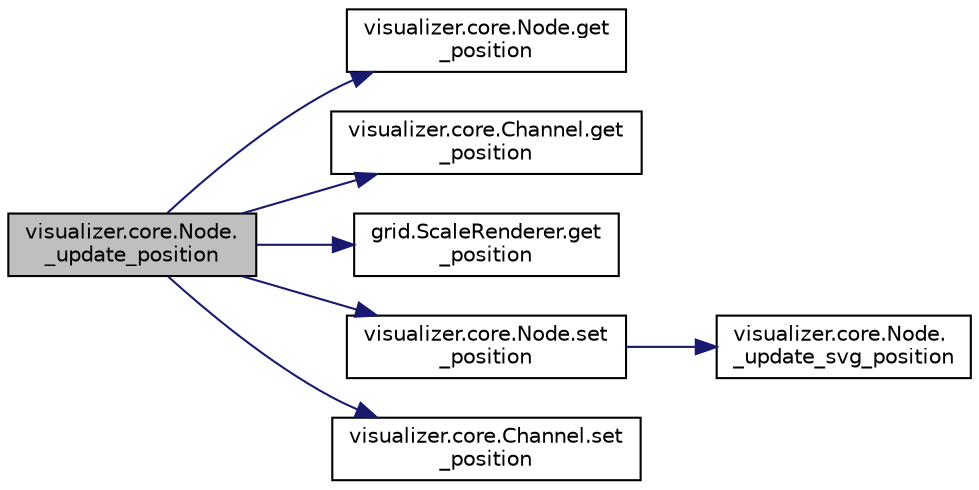 digraph "visualizer.core.Node._update_position"
{
 // LATEX_PDF_SIZE
  edge [fontname="Helvetica",fontsize="10",labelfontname="Helvetica",labelfontsize="10"];
  node [fontname="Helvetica",fontsize="10",shape=record];
  rankdir="LR";
  Node1 [label="visualizer.core.Node.\l_update_position",height=0.2,width=0.4,color="black", fillcolor="grey75", style="filled", fontcolor="black",tooltip="Update position function."];
  Node1 -> Node2 [color="midnightblue",fontsize="10",style="solid",fontname="Helvetica"];
  Node2 [label="visualizer.core.Node.get\l_position",height=0.2,width=0.4,color="black", fillcolor="white", style="filled",URL="$classvisualizer_1_1core_1_1_node.html#a3282926af9cc338df801ba1789019e8e",tooltip="Get position function."];
  Node1 -> Node3 [color="midnightblue",fontsize="10",style="solid",fontname="Helvetica"];
  Node3 [label="visualizer.core.Channel.get\l_position",height=0.2,width=0.4,color="black", fillcolor="white", style="filled",URL="$classvisualizer_1_1core_1_1_channel.html#ae1cc74b9c19233d89a9b6479324b0e65",tooltip="Initializer function."];
  Node1 -> Node4 [color="midnightblue",fontsize="10",style="solid",fontname="Helvetica"];
  Node4 [label="grid.ScaleRenderer.get\l_position",height=0.2,width=0.4,color="black", fillcolor="white", style="filled",URL="$classgrid_1_1_scale_renderer.html#a5bf2d7915195661ec85ff4fdf11b0e67",tooltip="Get Position."];
  Node1 -> Node5 [color="midnightblue",fontsize="10",style="solid",fontname="Helvetica"];
  Node5 [label="visualizer.core.Node.set\l_position",height=0.2,width=0.4,color="black", fillcolor="white", style="filled",URL="$classvisualizer_1_1core_1_1_node.html#ad5ef274a1963d3c93b6ec75515efd8ae",tooltip="Set position function."];
  Node5 -> Node6 [color="midnightblue",fontsize="10",style="solid",fontname="Helvetica"];
  Node6 [label="visualizer.core.Node.\l_update_svg_position",height=0.2,width=0.4,color="black", fillcolor="white", style="filled",URL="$classvisualizer_1_1core_1_1_node.html#a8ff483c6fb127e0fabe4c1175a955bb8",tooltip="Update svg position."];
  Node1 -> Node7 [color="midnightblue",fontsize="10",style="solid",fontname="Helvetica"];
  Node7 [label="visualizer.core.Channel.set\l_position",height=0.2,width=0.4,color="black", fillcolor="white", style="filled",URL="$classvisualizer_1_1core_1_1_channel.html#a1c867aded25c8b525413da8b645da0fb",tooltip="Initializer function."];
}
